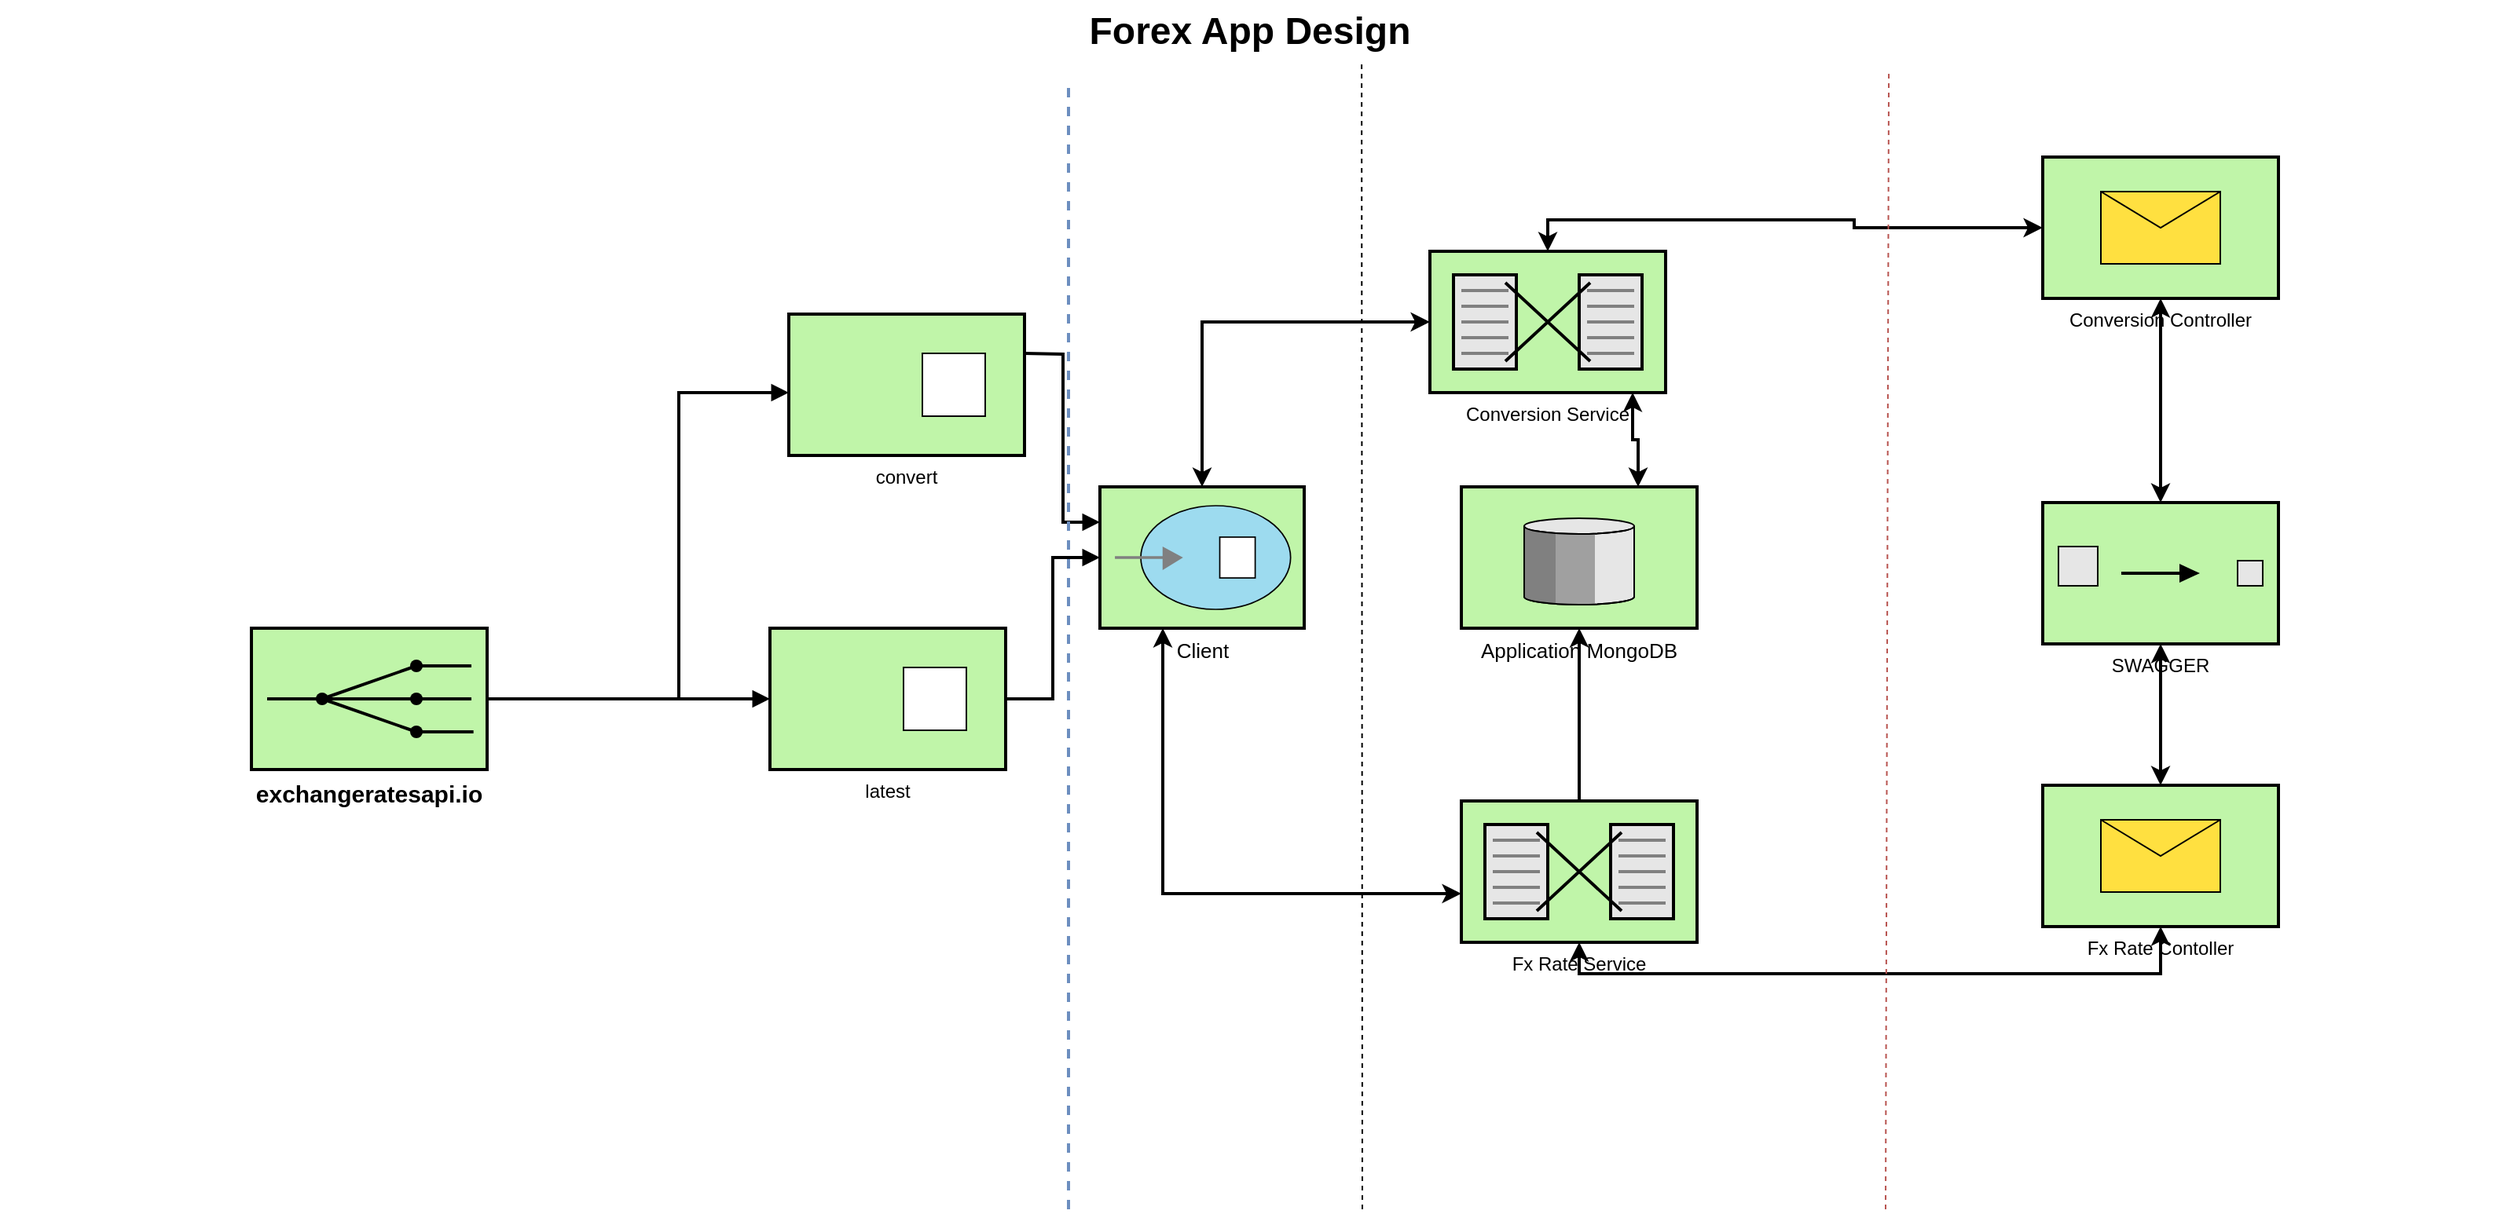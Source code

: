 <mxfile version="16.5.6" type="github">
  <diagram name="Page-1" id="74b105a0-9070-1c63-61bc-23e55f88626e">
    <mxGraphModel dx="2426" dy="1320" grid="1" gridSize="10" guides="1" tooltips="1" connect="1" arrows="1" fold="1" page="1" pageScale="1.5" pageWidth="1169" pageHeight="826" background="none" math="0" shadow="0">
      <root>
        <mxCell id="0" style=";html=1;" />
        <mxCell id="1" style=";html=1;" parent="0" />
        <mxCell id="10b056a9c633e61c-19" style="edgeStyle=orthogonalEdgeStyle;rounded=0;html=1;endArrow=block;endFill=1;jettySize=auto;orthogonalLoop=1;strokeWidth=2;startArrow=none;startFill=0;" parent="1" source="10b056a9c633e61c-2" target="10b056a9c633e61c-4" edge="1">
          <mxGeometry relative="1" as="geometry">
            <Array as="points">
              <mxPoint x="852" y="635" />
              <mxPoint x="852" y="440" />
            </Array>
            <mxPoint x="922" y="440" as="targetPoint" />
          </mxGeometry>
        </mxCell>
        <mxCell id="10b056a9c633e61c-20" style="edgeStyle=orthogonalEdgeStyle;rounded=0;html=1;endArrow=block;endFill=1;jettySize=auto;orthogonalLoop=1;strokeWidth=2;startArrow=none;startFill=0;" parent="1" source="10b056a9c633e61c-2" target="10b056a9c633e61c-8" edge="1">
          <mxGeometry relative="1" as="geometry" />
        </mxCell>
        <mxCell id="10b056a9c633e61c-2" value="exchangeratesapi.io" style="strokeWidth=2;dashed=0;align=center;fontSize=15;fillColor=#c0f5a9;verticalLabelPosition=bottom;verticalAlign=top;shape=mxgraph.eip.recipient_list;fontStyle=1;perimeterSpacing=1;" parent="1" vertex="1">
          <mxGeometry x="580" y="590" width="150" height="90" as="geometry" />
        </mxCell>
        <mxCell id="10b056a9c633e61c-4" value="convert&#xa;" style="strokeWidth=2;dashed=0;align=center;fontSize=12;shape=rect;verticalLabelPosition=bottom;verticalAlign=top;fillColor=#c0f5a9" parent="1" vertex="1">
          <mxGeometry x="922" y="390" width="150" height="90" as="geometry" />
        </mxCell>
        <mxCell id="10b056a9c633e61c-5" value="" style="strokeWidth=1;dashed=0;align=center;fontSize=8;shape=rect;fillColor=#ffffff;strokeColor=#000000;" parent="10b056a9c633e61c-4" vertex="1">
          <mxGeometry x="85" y="25" width="40" height="40" as="geometry" />
        </mxCell>
        <mxCell id="10b056a9c633e61c-22" style="edgeStyle=orthogonalEdgeStyle;rounded=0;html=1;endArrow=block;endFill=1;jettySize=auto;orthogonalLoop=1;strokeWidth=2;startArrow=none;startFill=0;entryX=0;entryY=0.25;entryDx=0;entryDy=0;entryPerimeter=0;" parent="1" target="gpd19oeyMjvA0ryeFxa_-17" edge="1">
          <mxGeometry relative="1" as="geometry">
            <mxPoint x="1072" y="415" as="sourcePoint" />
          </mxGeometry>
        </mxCell>
        <mxCell id="10b056a9c633e61c-23" style="edgeStyle=orthogonalEdgeStyle;rounded=0;html=1;endArrow=block;endFill=1;jettySize=auto;orthogonalLoop=1;strokeWidth=2;startArrow=none;startFill=0;" parent="1" source="10b056a9c633e61c-8" target="gpd19oeyMjvA0ryeFxa_-17" edge="1">
          <mxGeometry relative="1" as="geometry" />
        </mxCell>
        <mxCell id="10b056a9c633e61c-8" value="latest&#xa;" style="strokeWidth=2;dashed=0;align=center;fontSize=12;shape=rect;verticalLabelPosition=bottom;verticalAlign=top;fillColor=#c0f5a9" parent="1" vertex="1">
          <mxGeometry x="910" y="590" width="150" height="90" as="geometry" />
        </mxCell>
        <mxCell id="10b056a9c633e61c-9" value="" style="strokeWidth=1;dashed=0;align=center;fontSize=8;shape=rect" parent="10b056a9c633e61c-8" vertex="1">
          <mxGeometry x="85" y="25" width="40" height="40" as="geometry" />
        </mxCell>
        <mxCell id="gpd19oeyMjvA0ryeFxa_-9" style="edgeStyle=orthogonalEdgeStyle;rounded=0;orthogonalLoop=1;jettySize=auto;html=1;exitX=0.86;exitY=1;exitDx=0;exitDy=0;exitPerimeter=0;entryX=0.75;entryY=0;entryDx=0;entryDy=0;entryPerimeter=0;fontSize=15;startArrow=classic;startFill=1;strokeWidth=2;" parent="1" source="10b056a9c633e61c-10" target="10b056a9c633e61c-15" edge="1">
          <mxGeometry relative="1" as="geometry" />
        </mxCell>
        <mxCell id="10b056a9c633e61c-10" value="Conversion Service" style="strokeWidth=2;dashed=0;align=center;fontSize=12;shape=mxgraph.eip.message_translator;fillColor=#c0f5a9;verticalLabelPosition=bottom;verticalAlign=top;" parent="1" vertex="1">
          <mxGeometry x="1330" y="350" width="150" height="90" as="geometry" />
        </mxCell>
        <mxCell id="gpd19oeyMjvA0ryeFxa_-8" style="edgeStyle=orthogonalEdgeStyle;rounded=0;orthogonalLoop=1;jettySize=auto;html=1;entryX=0.5;entryY=1;entryDx=0;entryDy=0;entryPerimeter=0;fontSize=15;strokeWidth=2;" parent="1" source="10b056a9c633e61c-11" target="10b056a9c633e61c-15" edge="1">
          <mxGeometry relative="1" as="geometry" />
        </mxCell>
        <mxCell id="gpd19oeyMjvA0ryeFxa_-14" style="edgeStyle=orthogonalEdgeStyle;rounded=0;orthogonalLoop=1;jettySize=auto;html=1;entryX=0.5;entryY=1;entryDx=0;entryDy=0;entryPerimeter=0;fontSize=12;startArrow=classic;startFill=1;strokeWidth=2;exitX=0.5;exitY=1;exitDx=0;exitDy=0;exitPerimeter=0;" parent="1" source="10b056a9c633e61c-11" target="gpd19oeyMjvA0ryeFxa_-11" edge="1">
          <mxGeometry relative="1" as="geometry" />
        </mxCell>
        <mxCell id="10b056a9c633e61c-11" value="Fx Rate Service" style="strokeWidth=2;dashed=0;align=center;fontSize=12;shape=mxgraph.eip.message_translator;fillColor=#c0f5a9;verticalLabelPosition=bottom;verticalAlign=top;" parent="1" vertex="1">
          <mxGeometry x="1350" y="700" width="150" height="90" as="geometry" />
        </mxCell>
        <mxCell id="10b056a9c633e61c-15" value="Application MongoDB" style="strokeWidth=2;dashed=0;align=center;fontSize=13;verticalLabelPosition=bottom;verticalAlign=top;shape=mxgraph.eip.message_store;fillColor=#c0f5a9" parent="1" vertex="1">
          <mxGeometry x="1350" y="500" width="150" height="90" as="geometry" />
        </mxCell>
        <mxCell id="10b056a9c633e61c-30" value="Forex App Design" style="text;strokeColor=none;fillColor=none;html=1;fontSize=24;fontStyle=1;verticalAlign=middle;align=center;" parent="1" vertex="1">
          <mxGeometry x="420" y="190" width="1590" height="40" as="geometry" />
        </mxCell>
        <mxCell id="gpd19oeyMjvA0ryeFxa_-10" value="SWAGGER" style="strokeWidth=2;outlineConnect=0;dashed=0;align=center;fontSize=12;fillColor=#c0f5a9;verticalLabelPosition=bottom;verticalAlign=top;shape=mxgraph.eip.content_filter;" parent="1" vertex="1">
          <mxGeometry x="1720" y="510" width="150" height="90" as="geometry" />
        </mxCell>
        <mxCell id="gpd19oeyMjvA0ryeFxa_-16" style="edgeStyle=orthogonalEdgeStyle;rounded=0;orthogonalLoop=1;jettySize=auto;html=1;exitX=0.5;exitY=0;exitDx=0;exitDy=0;exitPerimeter=0;fontSize=12;startArrow=classic;startFill=1;strokeWidth=2;" parent="1" source="gpd19oeyMjvA0ryeFxa_-11" target="gpd19oeyMjvA0ryeFxa_-10" edge="1">
          <mxGeometry relative="1" as="geometry" />
        </mxCell>
        <mxCell id="gpd19oeyMjvA0ryeFxa_-11" value="Fx Rate Contoller" style="strokeWidth=2;outlineConnect=0;dashed=0;align=center;fontSize=12;fillColor=#c0f5a9;verticalLabelPosition=bottom;verticalAlign=top;shape=mxgraph.eip.envelope_wrapper;" parent="1" vertex="1">
          <mxGeometry x="1720" y="690" width="150" height="90" as="geometry" />
        </mxCell>
        <mxCell id="gpd19oeyMjvA0ryeFxa_-13" style="edgeStyle=orthogonalEdgeStyle;rounded=0;orthogonalLoop=1;jettySize=auto;html=1;entryX=0.5;entryY=0;entryDx=0;entryDy=0;entryPerimeter=0;fontSize=12;startArrow=classic;startFill=1;strokeWidth=2;" parent="1" source="gpd19oeyMjvA0ryeFxa_-12" target="10b056a9c633e61c-10" edge="1">
          <mxGeometry relative="1" as="geometry" />
        </mxCell>
        <mxCell id="gpd19oeyMjvA0ryeFxa_-15" style="edgeStyle=orthogonalEdgeStyle;rounded=0;orthogonalLoop=1;jettySize=auto;html=1;fontSize=12;startArrow=classic;startFill=1;strokeWidth=2;" parent="1" source="gpd19oeyMjvA0ryeFxa_-12" target="gpd19oeyMjvA0ryeFxa_-10" edge="1">
          <mxGeometry relative="1" as="geometry" />
        </mxCell>
        <mxCell id="gpd19oeyMjvA0ryeFxa_-12" value="Conversion Controller" style="strokeWidth=2;outlineConnect=0;dashed=0;align=center;fontSize=12;fillColor=#c0f5a9;verticalLabelPosition=bottom;verticalAlign=top;shape=mxgraph.eip.envelope_wrapper;" parent="1" vertex="1">
          <mxGeometry x="1720" y="290" width="150" height="90" as="geometry" />
        </mxCell>
        <mxCell id="gpd19oeyMjvA0ryeFxa_-19" style="edgeStyle=orthogonalEdgeStyle;rounded=0;orthogonalLoop=1;jettySize=auto;html=1;entryX=0;entryY=0.5;entryDx=0;entryDy=0;entryPerimeter=0;fontSize=13;startArrow=classic;startFill=1;strokeWidth=2;exitX=0.5;exitY=0;exitDx=0;exitDy=0;exitPerimeter=0;" parent="1" source="gpd19oeyMjvA0ryeFxa_-17" target="10b056a9c633e61c-10" edge="1">
          <mxGeometry relative="1" as="geometry" />
        </mxCell>
        <mxCell id="gpd19oeyMjvA0ryeFxa_-21" style="edgeStyle=orthogonalEdgeStyle;rounded=0;orthogonalLoop=1;jettySize=auto;html=1;entryX=0;entryY=0.656;entryDx=0;entryDy=0;entryPerimeter=0;fontSize=13;startArrow=classic;startFill=1;strokeWidth=2;" parent="1" source="gpd19oeyMjvA0ryeFxa_-17" target="10b056a9c633e61c-11" edge="1">
          <mxGeometry relative="1" as="geometry">
            <Array as="points">
              <mxPoint x="1160" y="759" />
            </Array>
          </mxGeometry>
        </mxCell>
        <mxCell id="gpd19oeyMjvA0ryeFxa_-17" value="Client" style="fillColor=#c0f5a9;dashed=0;outlineConnect=0;strokeWidth=2;html=1;align=center;fontSize=13;verticalLabelPosition=bottom;verticalAlign=top;shape=mxgraph.eip.transactional_client;" parent="1" vertex="1">
          <mxGeometry x="1120" y="500" width="130" height="90" as="geometry" />
        </mxCell>
        <mxCell id="gpd19oeyMjvA0ryeFxa_-24" value="" style="endArrow=none;dashed=1;html=1;rounded=0;fontSize=13;strokeWidth=1;fillColor=#f8cecc;strokeColor=#b85450;entryX=0.756;entryY=1.103;entryDx=0;entryDy=0;entryPerimeter=0;" parent="1" edge="1" target="10b056a9c633e61c-30">
          <mxGeometry width="50" height="50" relative="1" as="geometry">
            <mxPoint x="1620" y="960" as="sourcePoint" />
            <mxPoint x="1620" y="250" as="targetPoint" />
          </mxGeometry>
        </mxCell>
        <mxCell id="gpd19oeyMjvA0ryeFxa_-25" value="" style="endArrow=none;dashed=1;html=1;rounded=0;fontSize=13;strokeWidth=1;entryX=0.545;entryY=0.985;entryDx=0;entryDy=0;entryPerimeter=0;" parent="1" edge="1" target="10b056a9c633e61c-30">
          <mxGeometry width="50" height="50" relative="1" as="geometry">
            <mxPoint x="1287" y="960" as="sourcePoint" />
            <mxPoint x="1270" y="230" as="targetPoint" />
          </mxGeometry>
        </mxCell>
        <mxCell id="gpd19oeyMjvA0ryeFxa_-26" value="" style="endArrow=none;dashed=1;html=1;rounded=0;fontSize=13;strokeWidth=2;fillColor=#dae8fc;strokeColor=#6c8ebf;" parent="1" edge="1">
          <mxGeometry width="50" height="50" relative="1" as="geometry">
            <mxPoint x="1100" y="960" as="sourcePoint" />
            <mxPoint x="1100" y="240" as="targetPoint" />
          </mxGeometry>
        </mxCell>
      </root>
    </mxGraphModel>
  </diagram>
</mxfile>
